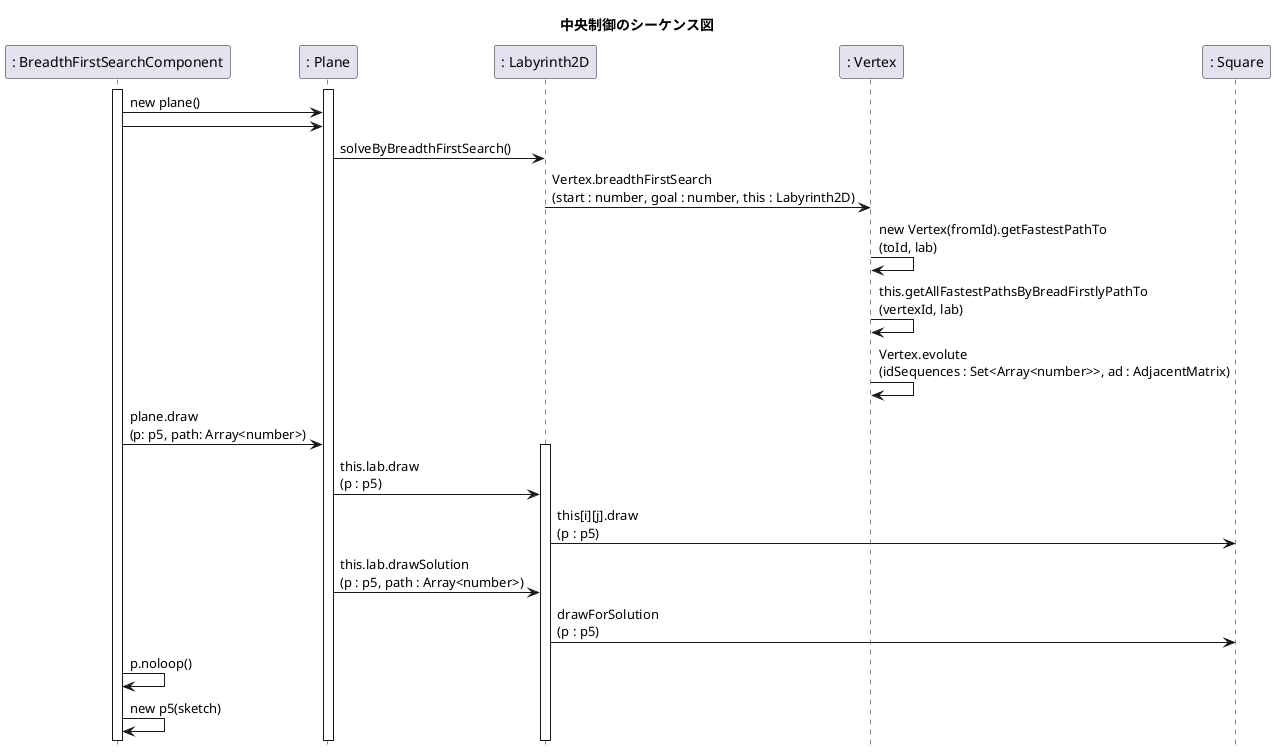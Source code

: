 @startuml{TEST2.png}
title 中央制御のシーケンス図
hide footbox

participant ": BreadthFirstSearchComponent" as BreadthFirstSearchComponent
participant ": Plane" as Plane
participant ": Labyrinth2D" as Labyrinth2D
participant ": Vertex" as Vertex
participant ": Square" as Square

activate BreadthFirstSearchComponent
activate Plane
BreadthFirstSearchComponent -> Plane : new plane()
BreadthFirstSearchComponent -> Plane
Plane -> Labyrinth2D : solveByBreadthFirstSearch()
Labyrinth2D -> Vertex : Vertex.breadthFirstSearch\n(start : number, goal : number, this : Labyrinth2D)

Vertex -> Vertex : new Vertex(fromId).getFastestPathTo\n(toId, lab)
Vertex -> Vertex : this.getAllFastestPathsByBreadFirstlyPathTo\n(vertexId, lab)
Vertex -> Vertex : Vertex.evolute\n(idSequences : Set<Array<number>>, ad : AdjacentMatrix)

BreadthFirstSearchComponent -> Plane : plane.draw\n(p: p5, path: Array<number>)

activate Labyrinth2D
Plane -> Labyrinth2D : this.lab.draw\n(p : p5)
Labyrinth2D -> Square : this[i][j].draw\n(p : p5)
Plane -> Labyrinth2D : this.lab.drawSolution\n(p : p5, path : Array<number>)
Labyrinth2D -> Square : drawForSolution\n(p : p5)
BreadthFirstSearchComponent -> BreadthFirstSearchComponent : p.noloop()
BreadthFirstSearchComponent -> BreadthFirstSearchComponent : new p5(sketch)

